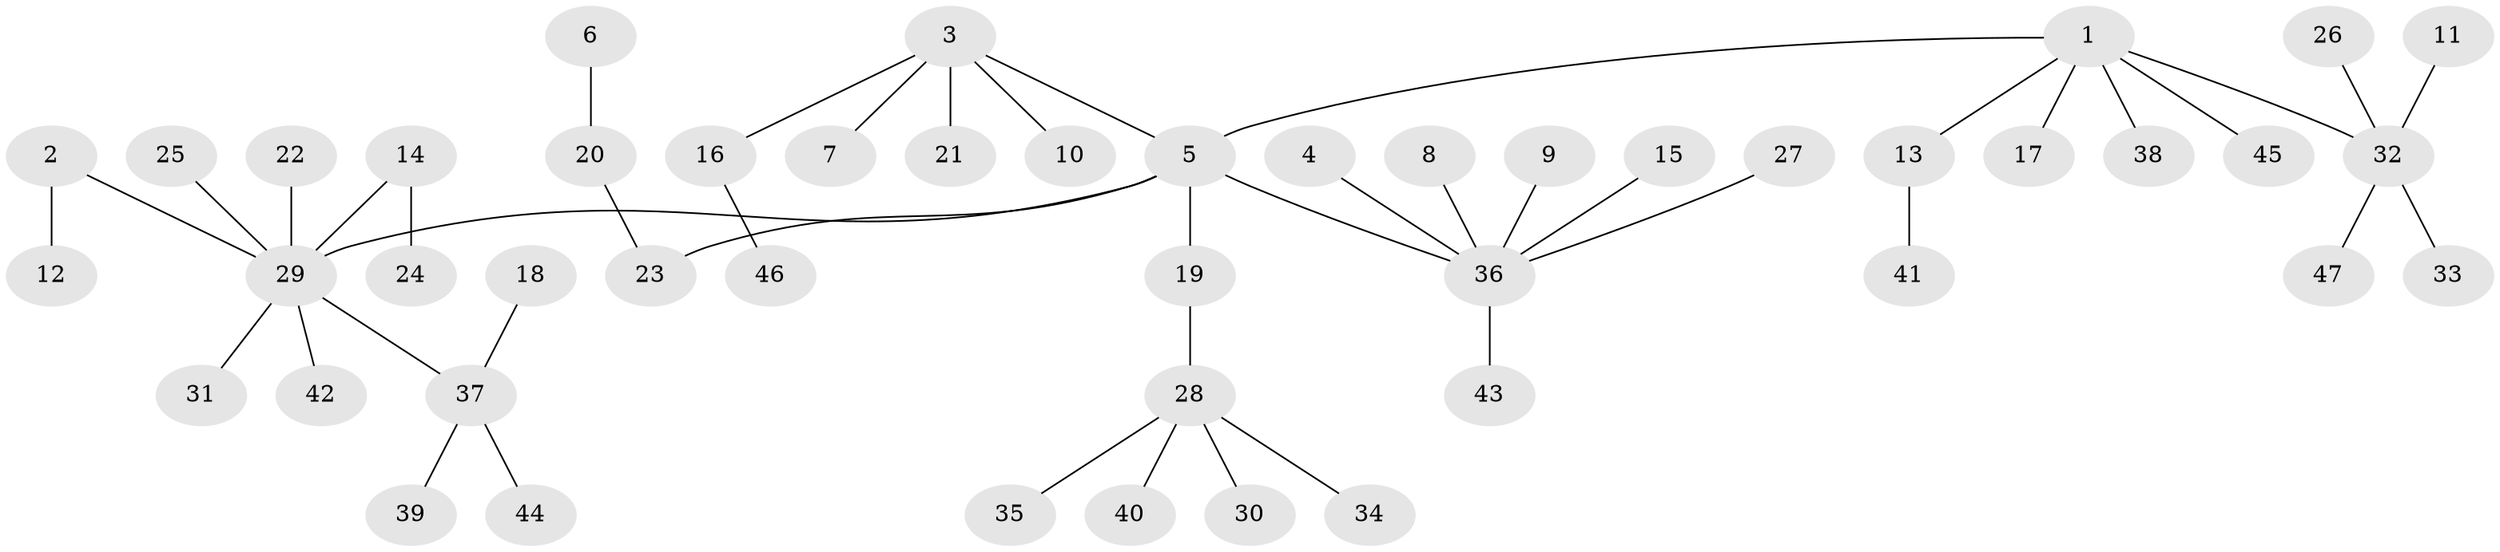 // original degree distribution, {7: 0.021505376344086023, 4: 0.0967741935483871, 3: 0.0967741935483871, 6: 0.010752688172043012, 2: 0.26881720430107525, 5: 0.010752688172043012, 1: 0.4946236559139785}
// Generated by graph-tools (version 1.1) at 2025/26/03/09/25 03:26:27]
// undirected, 47 vertices, 46 edges
graph export_dot {
graph [start="1"]
  node [color=gray90,style=filled];
  1;
  2;
  3;
  4;
  5;
  6;
  7;
  8;
  9;
  10;
  11;
  12;
  13;
  14;
  15;
  16;
  17;
  18;
  19;
  20;
  21;
  22;
  23;
  24;
  25;
  26;
  27;
  28;
  29;
  30;
  31;
  32;
  33;
  34;
  35;
  36;
  37;
  38;
  39;
  40;
  41;
  42;
  43;
  44;
  45;
  46;
  47;
  1 -- 5 [weight=1.0];
  1 -- 13 [weight=1.0];
  1 -- 17 [weight=1.0];
  1 -- 32 [weight=1.0];
  1 -- 38 [weight=1.0];
  1 -- 45 [weight=1.0];
  2 -- 12 [weight=1.0];
  2 -- 29 [weight=1.0];
  3 -- 5 [weight=1.0];
  3 -- 7 [weight=1.0];
  3 -- 10 [weight=1.0];
  3 -- 16 [weight=1.0];
  3 -- 21 [weight=1.0];
  4 -- 36 [weight=1.0];
  5 -- 19 [weight=1.0];
  5 -- 23 [weight=1.0];
  5 -- 29 [weight=1.0];
  5 -- 36 [weight=1.0];
  6 -- 20 [weight=1.0];
  8 -- 36 [weight=1.0];
  9 -- 36 [weight=1.0];
  11 -- 32 [weight=1.0];
  13 -- 41 [weight=1.0];
  14 -- 24 [weight=1.0];
  14 -- 29 [weight=1.0];
  15 -- 36 [weight=1.0];
  16 -- 46 [weight=1.0];
  18 -- 37 [weight=1.0];
  19 -- 28 [weight=1.0];
  20 -- 23 [weight=1.0];
  22 -- 29 [weight=1.0];
  25 -- 29 [weight=1.0];
  26 -- 32 [weight=1.0];
  27 -- 36 [weight=1.0];
  28 -- 30 [weight=1.0];
  28 -- 34 [weight=1.0];
  28 -- 35 [weight=1.0];
  28 -- 40 [weight=1.0];
  29 -- 31 [weight=1.0];
  29 -- 37 [weight=1.0];
  29 -- 42 [weight=1.0];
  32 -- 33 [weight=1.0];
  32 -- 47 [weight=1.0];
  36 -- 43 [weight=1.0];
  37 -- 39 [weight=1.0];
  37 -- 44 [weight=1.0];
}
